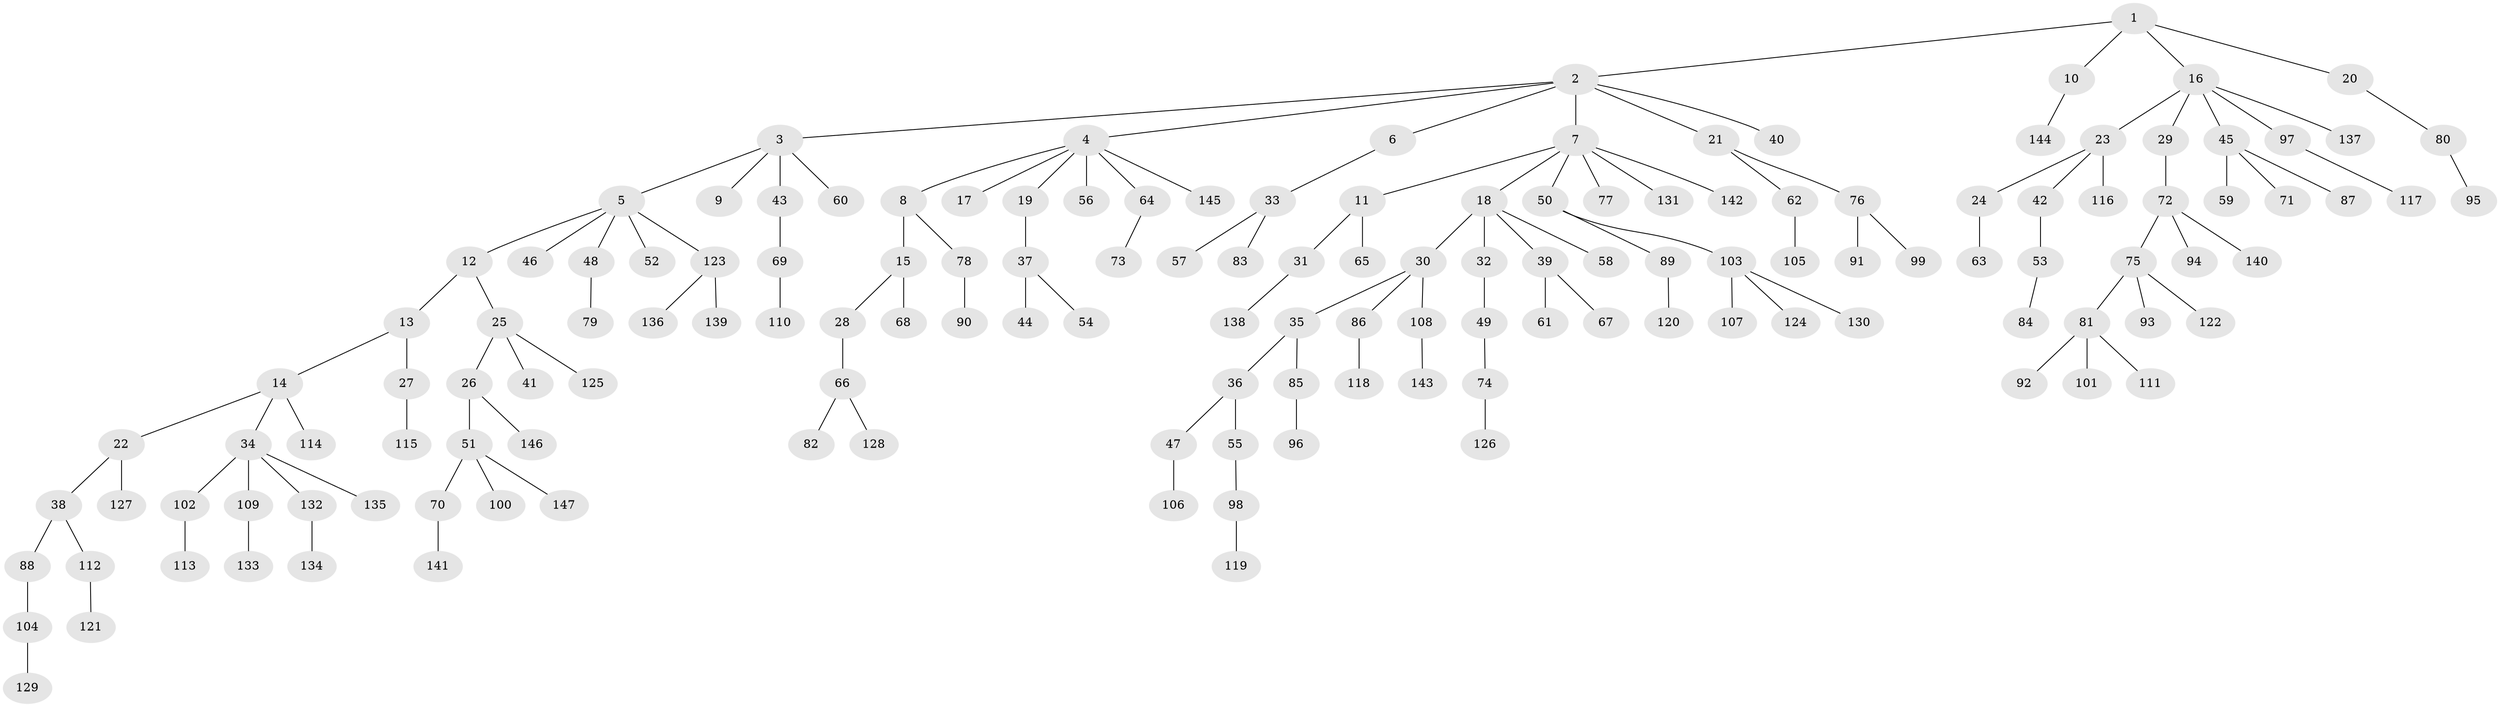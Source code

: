 // coarse degree distribution, {4: 0.027522935779816515, 8: 0.009174311926605505, 6: 0.01834862385321101, 5: 0.03669724770642202, 2: 0.21100917431192662, 3: 0.1651376146788991, 1: 0.5229357798165137, 7: 0.009174311926605505}
// Generated by graph-tools (version 1.1) at 2025/52/02/27/25 19:52:11]
// undirected, 147 vertices, 146 edges
graph export_dot {
graph [start="1"]
  node [color=gray90,style=filled];
  1;
  2;
  3;
  4;
  5;
  6;
  7;
  8;
  9;
  10;
  11;
  12;
  13;
  14;
  15;
  16;
  17;
  18;
  19;
  20;
  21;
  22;
  23;
  24;
  25;
  26;
  27;
  28;
  29;
  30;
  31;
  32;
  33;
  34;
  35;
  36;
  37;
  38;
  39;
  40;
  41;
  42;
  43;
  44;
  45;
  46;
  47;
  48;
  49;
  50;
  51;
  52;
  53;
  54;
  55;
  56;
  57;
  58;
  59;
  60;
  61;
  62;
  63;
  64;
  65;
  66;
  67;
  68;
  69;
  70;
  71;
  72;
  73;
  74;
  75;
  76;
  77;
  78;
  79;
  80;
  81;
  82;
  83;
  84;
  85;
  86;
  87;
  88;
  89;
  90;
  91;
  92;
  93;
  94;
  95;
  96;
  97;
  98;
  99;
  100;
  101;
  102;
  103;
  104;
  105;
  106;
  107;
  108;
  109;
  110;
  111;
  112;
  113;
  114;
  115;
  116;
  117;
  118;
  119;
  120;
  121;
  122;
  123;
  124;
  125;
  126;
  127;
  128;
  129;
  130;
  131;
  132;
  133;
  134;
  135;
  136;
  137;
  138;
  139;
  140;
  141;
  142;
  143;
  144;
  145;
  146;
  147;
  1 -- 2;
  1 -- 10;
  1 -- 16;
  1 -- 20;
  2 -- 3;
  2 -- 4;
  2 -- 6;
  2 -- 7;
  2 -- 21;
  2 -- 40;
  3 -- 5;
  3 -- 9;
  3 -- 43;
  3 -- 60;
  4 -- 8;
  4 -- 17;
  4 -- 19;
  4 -- 56;
  4 -- 64;
  4 -- 145;
  5 -- 12;
  5 -- 46;
  5 -- 48;
  5 -- 52;
  5 -- 123;
  6 -- 33;
  7 -- 11;
  7 -- 18;
  7 -- 50;
  7 -- 77;
  7 -- 131;
  7 -- 142;
  8 -- 15;
  8 -- 78;
  10 -- 144;
  11 -- 31;
  11 -- 65;
  12 -- 13;
  12 -- 25;
  13 -- 14;
  13 -- 27;
  14 -- 22;
  14 -- 34;
  14 -- 114;
  15 -- 28;
  15 -- 68;
  16 -- 23;
  16 -- 29;
  16 -- 45;
  16 -- 97;
  16 -- 137;
  18 -- 30;
  18 -- 32;
  18 -- 39;
  18 -- 58;
  19 -- 37;
  20 -- 80;
  21 -- 62;
  21 -- 76;
  22 -- 38;
  22 -- 127;
  23 -- 24;
  23 -- 42;
  23 -- 116;
  24 -- 63;
  25 -- 26;
  25 -- 41;
  25 -- 125;
  26 -- 51;
  26 -- 146;
  27 -- 115;
  28 -- 66;
  29 -- 72;
  30 -- 35;
  30 -- 86;
  30 -- 108;
  31 -- 138;
  32 -- 49;
  33 -- 57;
  33 -- 83;
  34 -- 102;
  34 -- 109;
  34 -- 132;
  34 -- 135;
  35 -- 36;
  35 -- 85;
  36 -- 47;
  36 -- 55;
  37 -- 44;
  37 -- 54;
  38 -- 88;
  38 -- 112;
  39 -- 61;
  39 -- 67;
  42 -- 53;
  43 -- 69;
  45 -- 59;
  45 -- 71;
  45 -- 87;
  47 -- 106;
  48 -- 79;
  49 -- 74;
  50 -- 89;
  50 -- 103;
  51 -- 70;
  51 -- 100;
  51 -- 147;
  53 -- 84;
  55 -- 98;
  62 -- 105;
  64 -- 73;
  66 -- 82;
  66 -- 128;
  69 -- 110;
  70 -- 141;
  72 -- 75;
  72 -- 94;
  72 -- 140;
  74 -- 126;
  75 -- 81;
  75 -- 93;
  75 -- 122;
  76 -- 91;
  76 -- 99;
  78 -- 90;
  80 -- 95;
  81 -- 92;
  81 -- 101;
  81 -- 111;
  85 -- 96;
  86 -- 118;
  88 -- 104;
  89 -- 120;
  97 -- 117;
  98 -- 119;
  102 -- 113;
  103 -- 107;
  103 -- 124;
  103 -- 130;
  104 -- 129;
  108 -- 143;
  109 -- 133;
  112 -- 121;
  123 -- 136;
  123 -- 139;
  132 -- 134;
}
